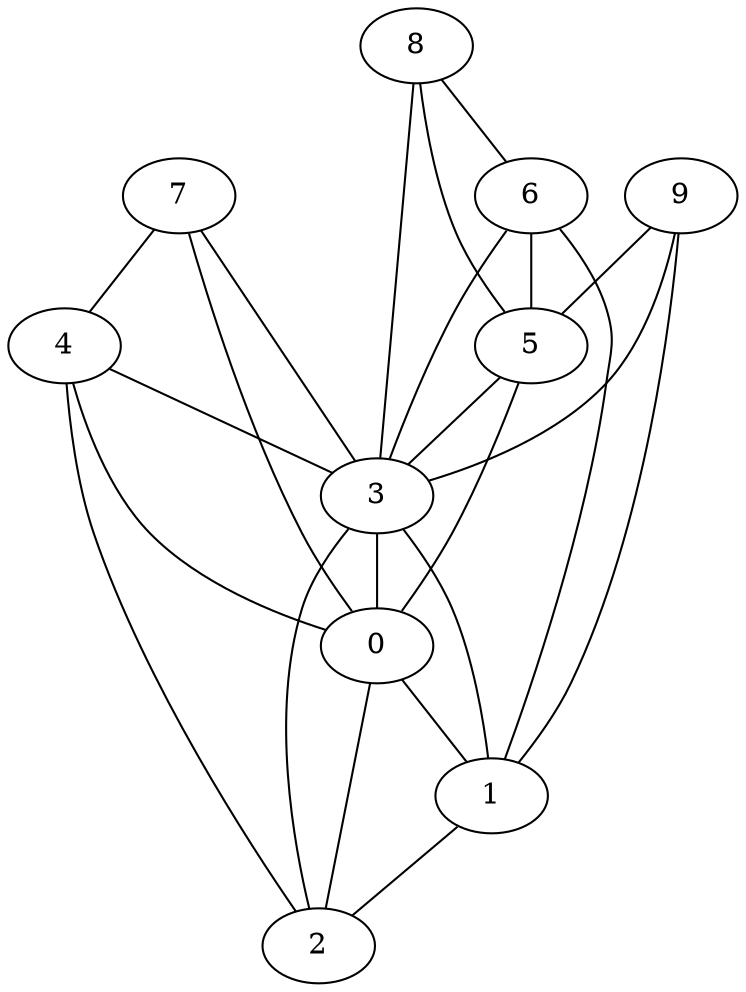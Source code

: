 graph {
    0 [ label = "0" ]
    1 [ label = "1" ]
    2 [ label = "2" ]
    3 [ label = "3" ]
    4 [ label = "4" ]
    5 [ label = "5" ]
    6 [ label = "6" ]
    7 [ label = "7" ]
    8 [ label = "8" ]
    9 [ label = "9" ]
    0 -- 1 [ ]
    0 -- 2 [ ]
    1 -- 2 [ ]
    3 -- 0 [ ]
    3 -- 1 [ ]
    3 -- 2 [ ]
    4 -- 0 [ ]
    4 -- 2 [ ]
    4 -- 3 [ ]
    5 -- 0 [ ]
    9 -- 5 [ ]
    5 -- 3 [ ]
    6 -- 1 [ ]
    6 -- 3 [ ]
    6 -- 5 [ ]
    7 -- 0 [ ]
    7 -- 3 [ ]
    7 -- 4 [ ]
    8 -- 3 [ ]
    8 -- 5 [ ]
    8 -- 6 [ ]
    9 -- 1 [ ]
    9 -- 3 [ ]
}
